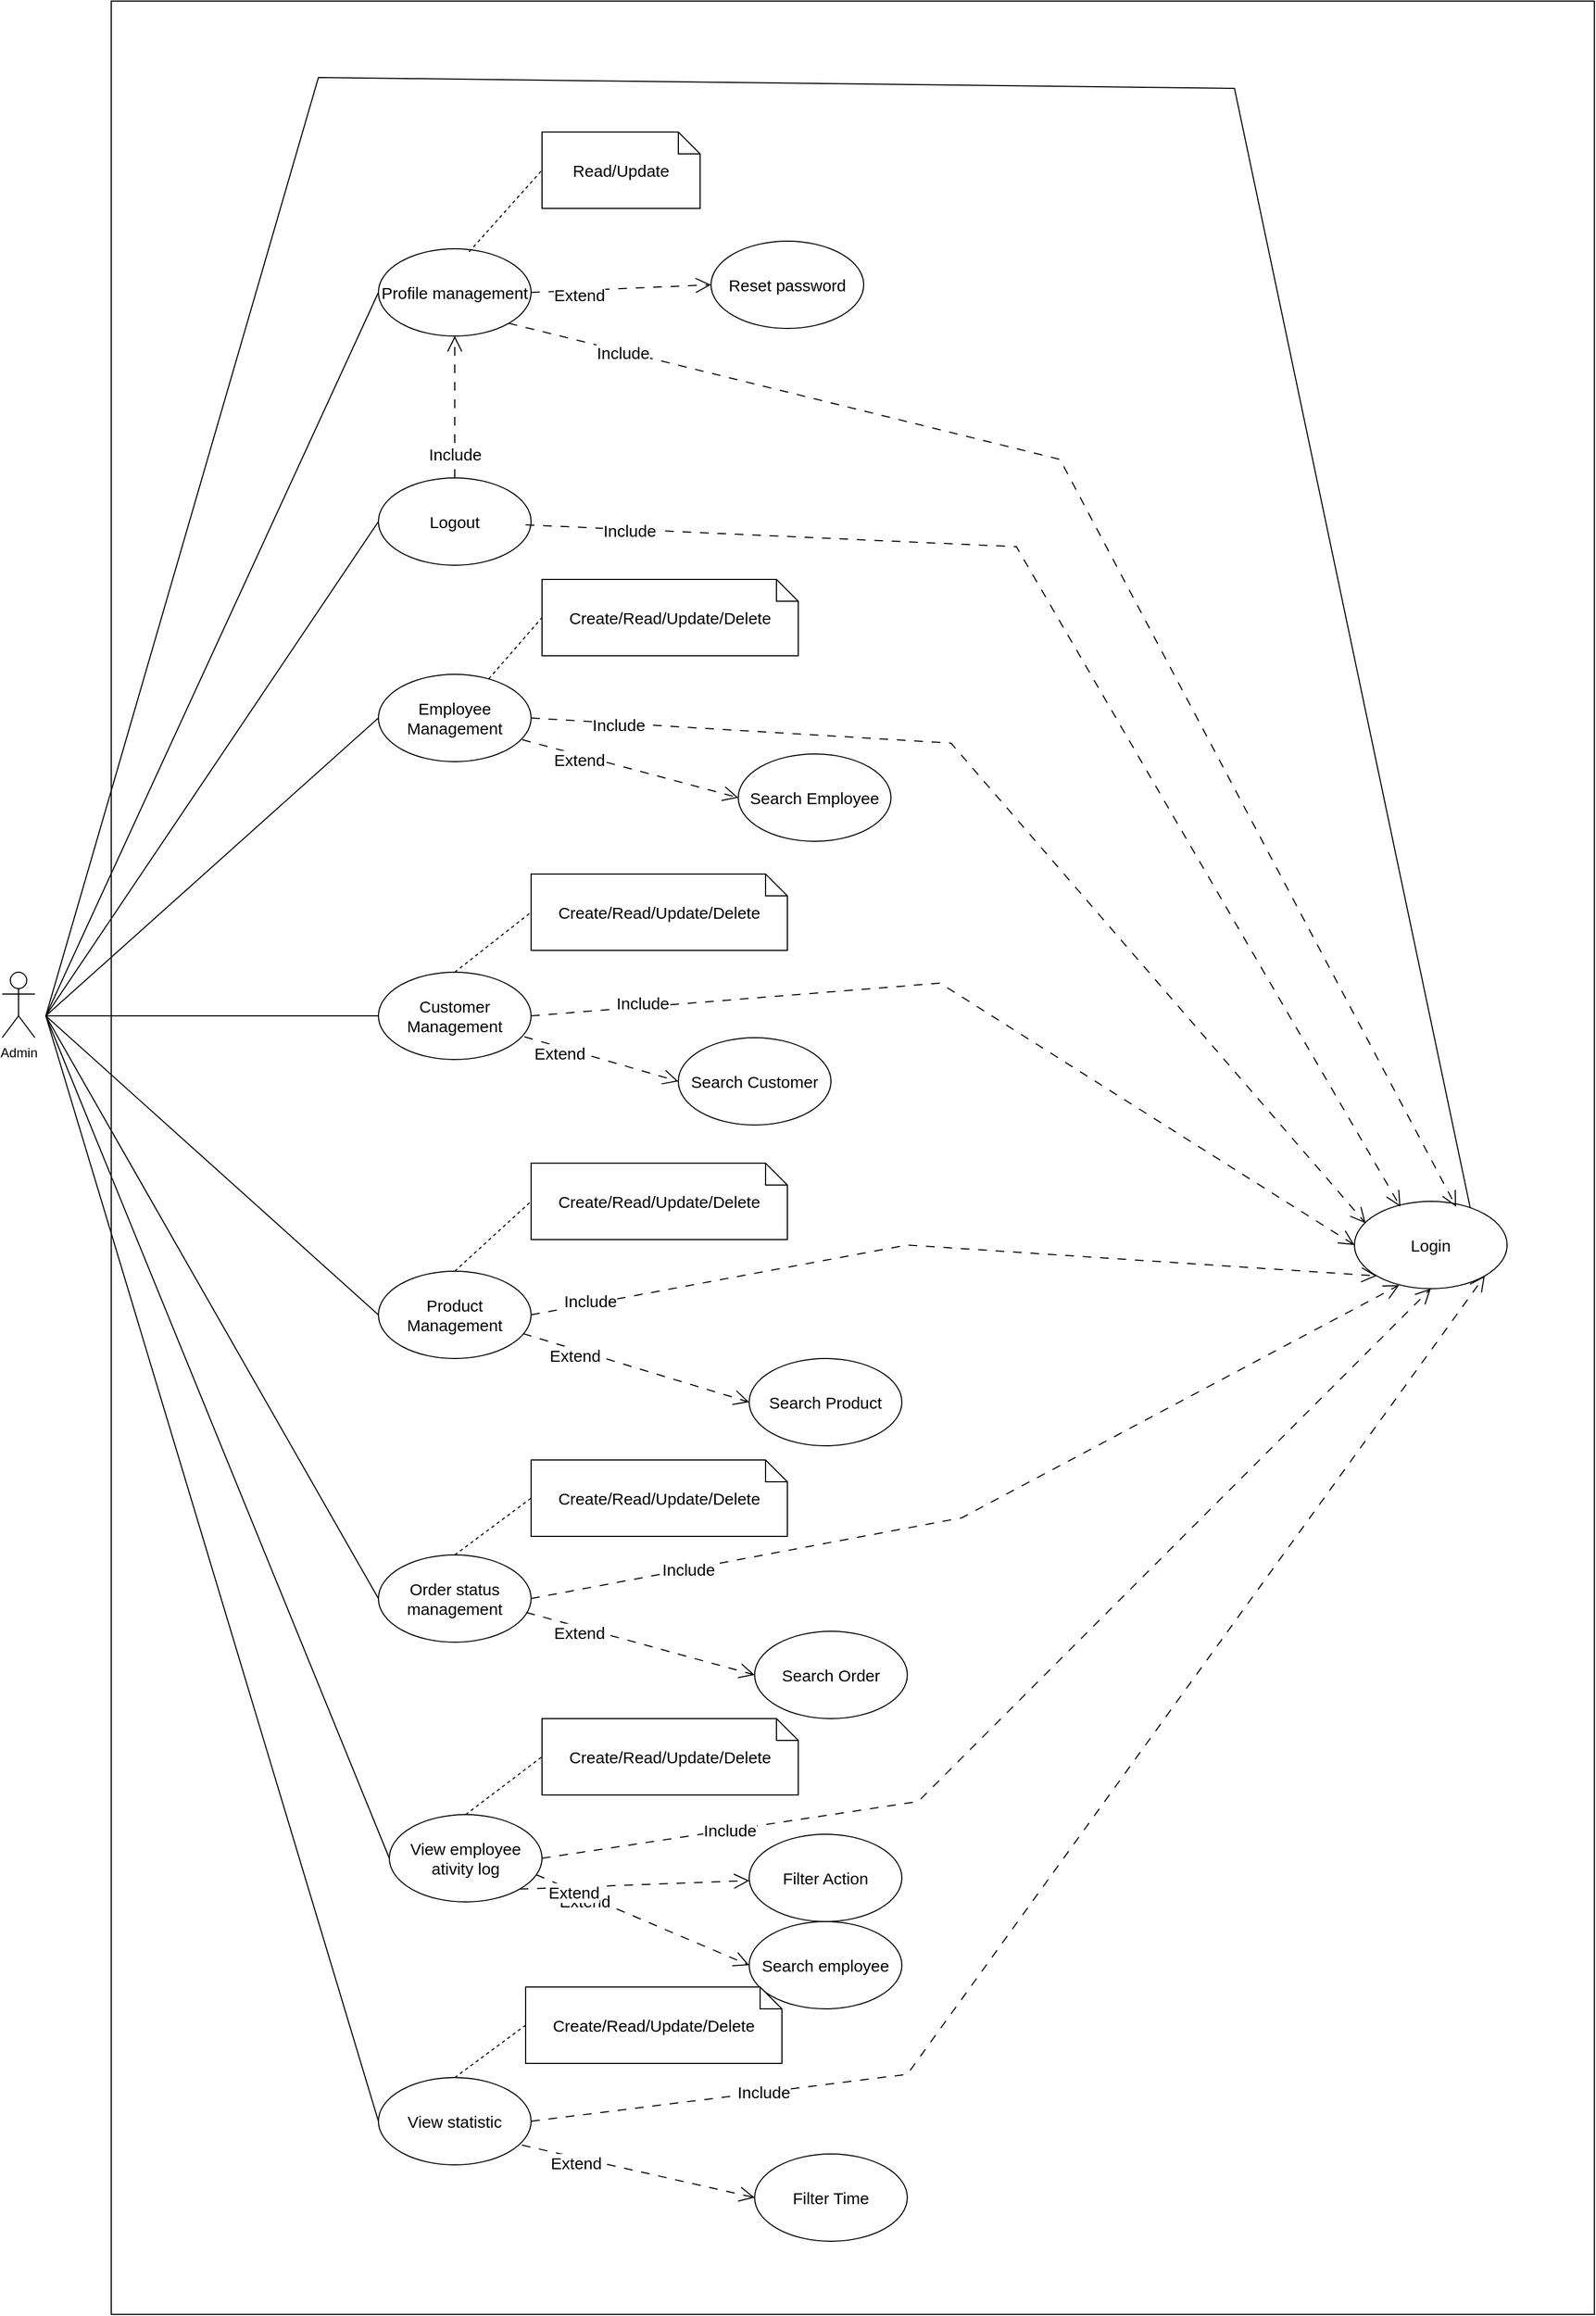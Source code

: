 <mxfile version="21.7.5" type="device">
  <diagram name="Page-1" id="RgLAFF6ZJAaMnFaq09OC">
    <mxGraphModel dx="3810" dy="2831" grid="1" gridSize="10" guides="1" tooltips="1" connect="1" arrows="1" fold="1" page="1" pageScale="1" pageWidth="850" pageHeight="1100" math="0" shadow="0">
      <root>
        <mxCell id="0" />
        <mxCell id="1" parent="0" />
        <mxCell id="H_iCGJk6flqgCGRjibaX-1" value="Admin" style="shape=umlActor;verticalLabelPosition=bottom;verticalAlign=top;html=1;outlineConnect=0;" parent="1" vertex="1">
          <mxGeometry y="850" width="30" height="60" as="geometry" />
        </mxCell>
        <mxCell id="H_iCGJk6flqgCGRjibaX-7" value="" style="rounded=0;whiteSpace=wrap;html=1;" parent="1" vertex="1">
          <mxGeometry x="100" y="-40" width="1360" height="2120" as="geometry" />
        </mxCell>
        <mxCell id="sXqsaNHskc1ETz0bK0rT-1" value="Login" style="ellipse;whiteSpace=wrap;html=1;fontSize=15;" parent="1" vertex="1">
          <mxGeometry x="1240" y="1060" width="140" height="80" as="geometry" />
        </mxCell>
        <mxCell id="sXqsaNHskc1ETz0bK0rT-8" value="Profile management" style="ellipse;whiteSpace=wrap;html=1;fontSize=15;" parent="1" vertex="1">
          <mxGeometry x="345" y="187" width="140" height="80" as="geometry" />
        </mxCell>
        <mxCell id="sXqsaNHskc1ETz0bK0rT-10" value="Reset password" style="ellipse;whiteSpace=wrap;html=1;fontSize=15;" parent="1" vertex="1">
          <mxGeometry x="650" y="180" width="140" height="80" as="geometry" />
        </mxCell>
        <mxCell id="sXqsaNHskc1ETz0bK0rT-13" value="Logout" style="ellipse;whiteSpace=wrap;html=1;fontSize=15;" parent="1" vertex="1">
          <mxGeometry x="345" y="397" width="140" height="80" as="geometry" />
        </mxCell>
        <mxCell id="sXqsaNHskc1ETz0bK0rT-29" value="Extend" style="endArrow=open;html=1;rounded=0;endFill=0;endSize=12;dashed=1;dashPattern=8 8;entryX=0;entryY=0.5;entryDx=0;entryDy=0;exitX=1;exitY=0.5;exitDx=0;exitDy=0;fontSize=15;" parent="1" source="sXqsaNHskc1ETz0bK0rT-8" target="sXqsaNHskc1ETz0bK0rT-10" edge="1">
          <mxGeometry x="-0.466" y="-4" width="50" height="50" relative="1" as="geometry">
            <mxPoint x="330" y="760" as="sourcePoint" />
            <mxPoint x="510" y="890" as="targetPoint" />
            <mxPoint as="offset" />
          </mxGeometry>
        </mxCell>
        <mxCell id="sXqsaNHskc1ETz0bK0rT-43" value="Include" style="endArrow=open;html=1;rounded=0;endFill=0;endSize=12;dashed=1;dashPattern=8 8;exitX=0.5;exitY=0;exitDx=0;exitDy=0;entryX=0.5;entryY=1;entryDx=0;entryDy=0;fontSize=15;" parent="1" source="sXqsaNHskc1ETz0bK0rT-13" target="sXqsaNHskc1ETz0bK0rT-8" edge="1">
          <mxGeometry x="-0.657" width="50" height="50" relative="1" as="geometry">
            <mxPoint x="410" y="1093" as="sourcePoint" />
            <mxPoint x="380" y="800" as="targetPoint" />
            <mxPoint as="offset" />
          </mxGeometry>
        </mxCell>
        <mxCell id="iFcjaP-xYrjOrHcfpw8k-7" value="Read/Update" style="shape=note;size=20;whiteSpace=wrap;html=1;fontSize=15;" parent="1" vertex="1">
          <mxGeometry x="495" y="80" width="145" height="70" as="geometry" />
        </mxCell>
        <mxCell id="iFcjaP-xYrjOrHcfpw8k-8" value="" style="endArrow=none;dashed=1;html=1;rounded=0;exitX=0.594;exitY=0.035;exitDx=0;exitDy=0;entryX=0;entryY=0.5;entryDx=0;entryDy=0;entryPerimeter=0;exitPerimeter=0;" parent="1" source="sXqsaNHskc1ETz0bK0rT-8" target="iFcjaP-xYrjOrHcfpw8k-7" edge="1">
          <mxGeometry width="50" height="50" relative="1" as="geometry">
            <mxPoint x="540" y="390" as="sourcePoint" />
            <mxPoint x="590" y="340" as="targetPoint" />
          </mxGeometry>
        </mxCell>
        <mxCell id="iFcjaP-xYrjOrHcfpw8k-11" value="Employee Management" style="ellipse;whiteSpace=wrap;html=1;fontSize=15;" parent="1" vertex="1">
          <mxGeometry x="345" y="577" width="140" height="80" as="geometry" />
        </mxCell>
        <mxCell id="iFcjaP-xYrjOrHcfpw8k-12" value="Customer Management" style="ellipse;whiteSpace=wrap;html=1;fontSize=15;" parent="1" vertex="1">
          <mxGeometry x="345" y="850" width="140" height="80" as="geometry" />
        </mxCell>
        <mxCell id="iFcjaP-xYrjOrHcfpw8k-13" value="Product Management" style="ellipse;whiteSpace=wrap;html=1;fontSize=15;" parent="1" vertex="1">
          <mxGeometry x="345" y="1124" width="140" height="80" as="geometry" />
        </mxCell>
        <mxCell id="iFcjaP-xYrjOrHcfpw8k-14" value="Order status management" style="ellipse;whiteSpace=wrap;html=1;fontSize=15;" parent="1" vertex="1">
          <mxGeometry x="345" y="1384" width="140" height="80" as="geometry" />
        </mxCell>
        <mxCell id="iFcjaP-xYrjOrHcfpw8k-15" value="View employee ativity log" style="ellipse;whiteSpace=wrap;html=1;fontSize=15;" parent="1" vertex="1">
          <mxGeometry x="355" y="1622" width="140" height="80" as="geometry" />
        </mxCell>
        <mxCell id="iFcjaP-xYrjOrHcfpw8k-16" value="View statistic" style="ellipse;whiteSpace=wrap;html=1;fontSize=15;" parent="1" vertex="1">
          <mxGeometry x="345" y="1863" width="140" height="80" as="geometry" />
        </mxCell>
        <mxCell id="iFcjaP-xYrjOrHcfpw8k-28" value="" style="endArrow=none;html=1;rounded=0;entryX=0;entryY=0.5;entryDx=0;entryDy=0;" parent="1" target="iFcjaP-xYrjOrHcfpw8k-11" edge="1">
          <mxGeometry width="50" height="50" relative="1" as="geometry">
            <mxPoint x="40" y="890" as="sourcePoint" />
            <mxPoint x="420" y="690" as="targetPoint" />
          </mxGeometry>
        </mxCell>
        <mxCell id="iFcjaP-xYrjOrHcfpw8k-29" value="" style="endArrow=none;html=1;rounded=0;entryX=0;entryY=0.5;entryDx=0;entryDy=0;" parent="1" target="iFcjaP-xYrjOrHcfpw8k-12" edge="1">
          <mxGeometry width="50" height="50" relative="1" as="geometry">
            <mxPoint x="40" y="890" as="sourcePoint" />
            <mxPoint x="200" y="627" as="targetPoint" />
          </mxGeometry>
        </mxCell>
        <mxCell id="iFcjaP-xYrjOrHcfpw8k-30" value="" style="endArrow=none;html=1;rounded=0;entryX=0;entryY=0.5;entryDx=0;entryDy=0;" parent="1" target="iFcjaP-xYrjOrHcfpw8k-13" edge="1">
          <mxGeometry width="50" height="50" relative="1" as="geometry">
            <mxPoint x="40" y="890" as="sourcePoint" />
            <mxPoint x="180" y="767" as="targetPoint" />
          </mxGeometry>
        </mxCell>
        <mxCell id="iFcjaP-xYrjOrHcfpw8k-31" value="" style="endArrow=none;html=1;rounded=0;entryX=0;entryY=0.5;entryDx=0;entryDy=0;" parent="1" target="iFcjaP-xYrjOrHcfpw8k-14" edge="1">
          <mxGeometry width="50" height="50" relative="1" as="geometry">
            <mxPoint x="40" y="890" as="sourcePoint" />
            <mxPoint x="200" y="827" as="targetPoint" />
          </mxGeometry>
        </mxCell>
        <mxCell id="iFcjaP-xYrjOrHcfpw8k-32" value="" style="endArrow=none;html=1;rounded=0;entryX=0;entryY=0.5;entryDx=0;entryDy=0;" parent="1" target="iFcjaP-xYrjOrHcfpw8k-15" edge="1">
          <mxGeometry width="50" height="50" relative="1" as="geometry">
            <mxPoint x="40" y="890" as="sourcePoint" />
            <mxPoint x="200" y="927" as="targetPoint" />
          </mxGeometry>
        </mxCell>
        <mxCell id="iFcjaP-xYrjOrHcfpw8k-33" value="" style="endArrow=none;html=1;rounded=0;entryX=0;entryY=0.5;entryDx=0;entryDy=0;" parent="1" target="iFcjaP-xYrjOrHcfpw8k-16" edge="1">
          <mxGeometry width="50" height="50" relative="1" as="geometry">
            <mxPoint x="40" y="890" as="sourcePoint" />
            <mxPoint x="200" y="1027" as="targetPoint" />
          </mxGeometry>
        </mxCell>
        <mxCell id="iFcjaP-xYrjOrHcfpw8k-35" value="Include" style="endArrow=open;html=1;rounded=0;endFill=0;endSize=12;dashed=1;dashPattern=8 8;exitX=1;exitY=0.5;exitDx=0;exitDy=0;fontSize=15;entryX=0.073;entryY=0.25;entryDx=0;entryDy=0;entryPerimeter=0;" parent="1" source="iFcjaP-xYrjOrHcfpw8k-11" target="sXqsaNHskc1ETz0bK0rT-1" edge="1">
          <mxGeometry x="-0.832" y="-1" width="50" height="50" relative="1" as="geometry">
            <mxPoint x="700" y="1155" as="sourcePoint" />
            <mxPoint x="1139.42" y="835.84" as="targetPoint" />
            <mxPoint x="-1" as="offset" />
            <Array as="points">
              <mxPoint x="870" y="640" />
            </Array>
          </mxGeometry>
        </mxCell>
        <mxCell id="iFcjaP-xYrjOrHcfpw8k-36" value="Include" style="endArrow=open;html=1;rounded=0;endFill=0;endSize=12;dashed=1;dashPattern=8 8;exitX=1;exitY=0.5;exitDx=0;exitDy=0;entryX=0;entryY=0.5;entryDx=0;entryDy=0;fontSize=15;" parent="1" source="iFcjaP-xYrjOrHcfpw8k-12" target="sXqsaNHskc1ETz0bK0rT-1" edge="1">
          <mxGeometry x="-0.752" y="4" width="50" height="50" relative="1" as="geometry">
            <mxPoint x="290" y="710" as="sourcePoint" />
            <mxPoint x="1125" y="860" as="targetPoint" />
            <mxPoint as="offset" />
            <Array as="points">
              <mxPoint x="860" y="860" />
            </Array>
          </mxGeometry>
        </mxCell>
        <mxCell id="iFcjaP-xYrjOrHcfpw8k-37" value="Include" style="endArrow=open;html=1;rounded=0;endFill=0;endSize=12;dashed=1;dashPattern=8 8;exitX=1;exitY=0.5;exitDx=0;exitDy=0;fontSize=15;entryX=0;entryY=1;entryDx=0;entryDy=0;" parent="1" source="iFcjaP-xYrjOrHcfpw8k-13" target="sXqsaNHskc1ETz0bK0rT-1" edge="1">
          <mxGeometry x="-0.86" y="3" width="50" height="50" relative="1" as="geometry">
            <mxPoint x="320" y="804" as="sourcePoint" />
            <mxPoint x="1128.22" y="870.56" as="targetPoint" />
            <mxPoint as="offset" />
            <Array as="points">
              <mxPoint x="830" y="1100" />
            </Array>
          </mxGeometry>
        </mxCell>
        <mxCell id="iFcjaP-xYrjOrHcfpw8k-38" value="Include" style="endArrow=open;html=1;rounded=0;endFill=0;endSize=12;dashed=1;dashPattern=8 8;exitX=1;exitY=0.5;exitDx=0;exitDy=0;fontSize=15;entryX=0.293;entryY=0.959;entryDx=0;entryDy=0;entryPerimeter=0;" parent="1" source="iFcjaP-xYrjOrHcfpw8k-14" target="sXqsaNHskc1ETz0bK0rT-1" edge="1">
          <mxGeometry x="-0.657" width="50" height="50" relative="1" as="geometry">
            <mxPoint x="330" y="897" as="sourcePoint" />
            <mxPoint x="1140.96" y="886" as="targetPoint" />
            <mxPoint as="offset" />
            <Array as="points">
              <mxPoint x="880" y="1350" />
            </Array>
          </mxGeometry>
        </mxCell>
        <mxCell id="iFcjaP-xYrjOrHcfpw8k-40" value="Include" style="endArrow=open;html=1;rounded=0;endFill=0;endSize=12;dashed=1;dashPattern=8 8;exitX=1;exitY=0.5;exitDx=0;exitDy=0;fontSize=15;entryX=0.5;entryY=1;entryDx=0;entryDy=0;" parent="1" source="iFcjaP-xYrjOrHcfpw8k-15" target="sXqsaNHskc1ETz0bK0rT-1" edge="1">
          <mxGeometry x="-0.657" width="50" height="50" relative="1" as="geometry">
            <mxPoint x="370" y="1004" as="sourcePoint" />
            <mxPoint x="1157.48" y="895.04" as="targetPoint" />
            <mxPoint as="offset" />
            <Array as="points">
              <mxPoint x="840" y="1610" />
            </Array>
          </mxGeometry>
        </mxCell>
        <mxCell id="iFcjaP-xYrjOrHcfpw8k-41" value="Include" style="endArrow=open;html=1;rounded=0;endFill=0;endSize=12;dashed=1;dashPattern=8 8;exitX=1;exitY=0.5;exitDx=0;exitDy=0;fontSize=15;entryX=1;entryY=1;entryDx=0;entryDy=0;" parent="1" source="iFcjaP-xYrjOrHcfpw8k-16" target="sXqsaNHskc1ETz0bK0rT-1" edge="1">
          <mxGeometry x="-0.657" width="50" height="50" relative="1" as="geometry">
            <mxPoint x="340" y="1027" as="sourcePoint" />
            <mxPoint x="1178.9" y="900.96" as="targetPoint" />
            <mxPoint as="offset" />
            <Array as="points">
              <mxPoint x="830" y="1860" />
            </Array>
          </mxGeometry>
        </mxCell>
        <mxCell id="aF5UOIuIdl0SDj_h38De-6" value="Search Employee" style="ellipse;whiteSpace=wrap;html=1;fontSize=15;" parent="1" vertex="1">
          <mxGeometry x="675" y="650" width="140" height="80" as="geometry" />
        </mxCell>
        <mxCell id="aF5UOIuIdl0SDj_h38De-7" value="Extend" style="endArrow=open;html=1;rounded=0;endFill=0;endSize=12;dashed=1;dashPattern=8 8;entryX=0;entryY=0.5;entryDx=0;entryDy=0;fontSize=15;exitX=0.942;exitY=0.749;exitDx=0;exitDy=0;exitPerimeter=0;" parent="1" source="iFcjaP-xYrjOrHcfpw8k-11" target="aF5UOIuIdl0SDj_h38De-6" edge="1">
          <mxGeometry x="-0.46" y="-4" width="50" height="50" relative="1" as="geometry">
            <mxPoint x="340" y="630" as="sourcePoint" />
            <mxPoint x="530" y="790" as="targetPoint" />
            <mxPoint as="offset" />
          </mxGeometry>
        </mxCell>
        <mxCell id="aF5UOIuIdl0SDj_h38De-9" value="Search Customer" style="ellipse;whiteSpace=wrap;html=1;fontSize=15;" parent="1" vertex="1">
          <mxGeometry x="620" y="910" width="140" height="80" as="geometry" />
        </mxCell>
        <mxCell id="aF5UOIuIdl0SDj_h38De-10" value="Extend" style="endArrow=open;html=1;rounded=0;endFill=0;endSize=12;dashed=1;dashPattern=8 8;entryX=0;entryY=0.5;entryDx=0;entryDy=0;fontSize=15;exitX=0.956;exitY=0.739;exitDx=0;exitDy=0;exitPerimeter=0;" parent="1" source="iFcjaP-xYrjOrHcfpw8k-12" target="aF5UOIuIdl0SDj_h38De-9" edge="1">
          <mxGeometry x="-0.528" y="-5" width="50" height="50" relative="1" as="geometry">
            <mxPoint x="270" y="840" as="sourcePoint" />
            <mxPoint x="460" y="913" as="targetPoint" />
            <mxPoint as="offset" />
          </mxGeometry>
        </mxCell>
        <mxCell id="aF5UOIuIdl0SDj_h38De-11" value="Search Product" style="ellipse;whiteSpace=wrap;html=1;fontSize=15;" parent="1" vertex="1">
          <mxGeometry x="685" y="1204" width="140" height="80" as="geometry" />
        </mxCell>
        <mxCell id="aF5UOIuIdl0SDj_h38De-12" value="Extend" style="endArrow=open;html=1;rounded=0;endFill=0;endSize=12;dashed=1;dashPattern=8 8;entryX=0;entryY=0.5;entryDx=0;entryDy=0;fontSize=15;exitX=0.947;exitY=0.715;exitDx=0;exitDy=0;exitPerimeter=0;" parent="1" source="iFcjaP-xYrjOrHcfpw8k-13" target="aF5UOIuIdl0SDj_h38De-11" edge="1">
          <mxGeometry x="-0.528" y="-5" width="50" height="50" relative="1" as="geometry">
            <mxPoint x="280" y="980" as="sourcePoint" />
            <mxPoint x="480" y="1090" as="targetPoint" />
            <mxPoint as="offset" />
          </mxGeometry>
        </mxCell>
        <mxCell id="aF5UOIuIdl0SDj_h38De-13" value="Search Order" style="ellipse;whiteSpace=wrap;html=1;fontSize=15;" parent="1" vertex="1">
          <mxGeometry x="690" y="1454" width="140" height="80" as="geometry" />
        </mxCell>
        <mxCell id="aF5UOIuIdl0SDj_h38De-14" value="Extend" style="endArrow=open;html=1;rounded=0;endFill=0;endSize=12;dashed=1;dashPattern=8 8;entryX=0;entryY=0.5;entryDx=0;entryDy=0;fontSize=15;exitX=0.969;exitY=0.659;exitDx=0;exitDy=0;exitPerimeter=0;" parent="1" source="iFcjaP-xYrjOrHcfpw8k-14" target="aF5UOIuIdl0SDj_h38De-13" edge="1">
          <mxGeometry x="-0.528" y="-5" width="50" height="50" relative="1" as="geometry">
            <mxPoint x="320" y="1080" as="sourcePoint" />
            <mxPoint x="520" y="1160" as="targetPoint" />
            <mxPoint as="offset" />
          </mxGeometry>
        </mxCell>
        <mxCell id="aF5UOIuIdl0SDj_h38De-15" value="Search employee" style="ellipse;whiteSpace=wrap;html=1;fontSize=15;" parent="1" vertex="1">
          <mxGeometry x="685" y="1720" width="140" height="80" as="geometry" />
        </mxCell>
        <mxCell id="aF5UOIuIdl0SDj_h38De-16" value="Filter Action" style="ellipse;whiteSpace=wrap;html=1;fontSize=15;" parent="1" vertex="1">
          <mxGeometry x="685" y="1640" width="140" height="80" as="geometry" />
        </mxCell>
        <mxCell id="aF5UOIuIdl0SDj_h38De-17" value="Extend" style="endArrow=open;html=1;rounded=0;endFill=0;endSize=12;dashed=1;dashPattern=8 8;entryX=0;entryY=0.5;entryDx=0;entryDy=0;fontSize=15;exitX=0.963;exitY=0.689;exitDx=0;exitDy=0;exitPerimeter=0;" parent="1" source="iFcjaP-xYrjOrHcfpw8k-15" target="aF5UOIuIdl0SDj_h38De-15" edge="1">
          <mxGeometry x="-0.528" y="-5" width="50" height="50" relative="1" as="geometry">
            <mxPoint x="350" y="1310" as="sourcePoint" />
            <mxPoint x="555" y="1380" as="targetPoint" />
            <mxPoint as="offset" />
          </mxGeometry>
        </mxCell>
        <mxCell id="aF5UOIuIdl0SDj_h38De-18" value="Extend" style="endArrow=open;html=1;rounded=0;endFill=0;endSize=12;dashed=1;dashPattern=8 8;fontSize=15;exitX=1;exitY=1;exitDx=0;exitDy=0;" parent="1" source="iFcjaP-xYrjOrHcfpw8k-15" target="aF5UOIuIdl0SDj_h38De-16" edge="1">
          <mxGeometry x="-0.528" y="-5" width="50" height="50" relative="1" as="geometry">
            <mxPoint x="340" y="1220" as="sourcePoint" />
            <mxPoint x="525" y="1350" as="targetPoint" />
            <mxPoint as="offset" />
          </mxGeometry>
        </mxCell>
        <mxCell id="aF5UOIuIdl0SDj_h38De-19" value="Filter Time" style="ellipse;whiteSpace=wrap;html=1;fontSize=15;" parent="1" vertex="1">
          <mxGeometry x="690" y="1933" width="140" height="80" as="geometry" />
        </mxCell>
        <mxCell id="aF5UOIuIdl0SDj_h38De-20" value="Extend" style="endArrow=open;html=1;rounded=0;endFill=0;endSize=12;dashed=1;dashPattern=8 8;fontSize=15;exitX=0.94;exitY=0.774;exitDx=0;exitDy=0;entryX=0;entryY=0.5;entryDx=0;entryDy=0;exitPerimeter=0;" parent="1" source="iFcjaP-xYrjOrHcfpw8k-16" target="aF5UOIuIdl0SDj_h38De-19" edge="1">
          <mxGeometry x="-0.528" y="-5" width="50" height="50" relative="1" as="geometry">
            <mxPoint x="295" y="1552" as="sourcePoint" />
            <mxPoint x="520" y="1650" as="targetPoint" />
            <mxPoint as="offset" />
          </mxGeometry>
        </mxCell>
        <mxCell id="aF5UOIuIdl0SDj_h38De-22" value="" style="endArrow=none;html=1;rounded=0;entryX=0;entryY=0.5;entryDx=0;entryDy=0;" parent="1" target="sXqsaNHskc1ETz0bK0rT-8" edge="1">
          <mxGeometry width="50" height="50" relative="1" as="geometry">
            <mxPoint x="40" y="890" as="sourcePoint" />
            <mxPoint x="200" y="90" as="targetPoint" />
          </mxGeometry>
        </mxCell>
        <mxCell id="aF5UOIuIdl0SDj_h38De-23" value="" style="endArrow=none;html=1;rounded=0;entryX=0;entryY=0.5;entryDx=0;entryDy=0;" parent="1" target="sXqsaNHskc1ETz0bK0rT-13" edge="1">
          <mxGeometry width="50" height="50" relative="1" as="geometry">
            <mxPoint x="40" y="890" as="sourcePoint" />
            <mxPoint x="200" y="237" as="targetPoint" />
          </mxGeometry>
        </mxCell>
        <mxCell id="aF5UOIuIdl0SDj_h38De-36" value="Include" style="endArrow=open;html=1;rounded=0;endFill=0;endSize=12;dashed=1;dashPattern=8 8;exitX=1;exitY=1;exitDx=0;exitDy=0;fontSize=15;entryX=0.666;entryY=0.061;entryDx=0;entryDy=0;entryPerimeter=0;" parent="1" source="sXqsaNHskc1ETz0bK0rT-8" target="sXqsaNHskc1ETz0bK0rT-1" edge="1">
          <mxGeometry x="-0.832" y="-1" width="50" height="50" relative="1" as="geometry">
            <mxPoint x="660" y="307" as="sourcePoint" />
            <mxPoint x="1343" y="513" as="targetPoint" />
            <mxPoint x="-1" as="offset" />
            <Array as="points">
              <mxPoint x="970" y="380" />
            </Array>
          </mxGeometry>
        </mxCell>
        <mxCell id="aF5UOIuIdl0SDj_h38De-37" value="Include" style="endArrow=open;html=1;rounded=0;endFill=0;endSize=12;dashed=1;dashPattern=8 8;fontSize=15;entryX=0.301;entryY=0.061;entryDx=0;entryDy=0;entryPerimeter=0;" parent="1" target="sXqsaNHskc1ETz0bK0rT-1" edge="1">
          <mxGeometry x="-0.832" y="-1" width="50" height="50" relative="1" as="geometry">
            <mxPoint x="480" y="440" as="sourcePoint" />
            <mxPoint x="1540" y="805" as="targetPoint" />
            <mxPoint x="-1" as="offset" />
            <Array as="points">
              <mxPoint x="930" y="460" />
            </Array>
          </mxGeometry>
        </mxCell>
        <mxCell id="aF5UOIuIdl0SDj_h38De-39" value="" style="endArrow=none;html=1;rounded=0;entryX=0.758;entryY=0.071;entryDx=0;entryDy=0;entryPerimeter=0;" parent="1" target="sXqsaNHskc1ETz0bK0rT-1" edge="1">
          <mxGeometry width="50" height="50" relative="1" as="geometry">
            <mxPoint x="40" y="890" as="sourcePoint" />
            <mxPoint x="760" y="510" as="targetPoint" />
            <Array as="points">
              <mxPoint x="290" y="30" />
              <mxPoint x="1130" y="40" />
            </Array>
          </mxGeometry>
        </mxCell>
        <mxCell id="1fJ8eYfrGRemQdXwZB7R-1" value="Create/Read/Update/Delete" style="shape=note;size=20;whiteSpace=wrap;html=1;fontSize=15;" vertex="1" parent="1">
          <mxGeometry x="495" y="490" width="235" height="70" as="geometry" />
        </mxCell>
        <mxCell id="1fJ8eYfrGRemQdXwZB7R-2" value="" style="endArrow=none;dashed=1;html=1;rounded=0;entryX=0;entryY=0.5;entryDx=0;entryDy=0;entryPerimeter=0;" edge="1" parent="1" source="iFcjaP-xYrjOrHcfpw8k-11" target="1fJ8eYfrGRemQdXwZB7R-1">
          <mxGeometry width="50" height="50" relative="1" as="geometry">
            <mxPoint x="310" y="625" as="sourcePoint" />
            <mxPoint x="377" y="550" as="targetPoint" />
          </mxGeometry>
        </mxCell>
        <mxCell id="1fJ8eYfrGRemQdXwZB7R-3" value="" style="endArrow=none;dashed=1;html=1;rounded=0;entryX=0;entryY=0.5;entryDx=0;entryDy=0;entryPerimeter=0;exitX=0.5;exitY=0;exitDx=0;exitDy=0;" edge="1" parent="1" source="iFcjaP-xYrjOrHcfpw8k-12" target="1fJ8eYfrGRemQdXwZB7R-5">
          <mxGeometry width="50" height="50" relative="1" as="geometry">
            <mxPoint x="355" y="689.65" as="sourcePoint" />
            <mxPoint x="-1.0" y="459.997" as="targetPoint" />
          </mxGeometry>
        </mxCell>
        <mxCell id="1fJ8eYfrGRemQdXwZB7R-5" value="Create/Read/Update/Delete" style="shape=note;size=20;whiteSpace=wrap;html=1;fontSize=15;" vertex="1" parent="1">
          <mxGeometry x="485" y="760" width="235" height="70" as="geometry" />
        </mxCell>
        <mxCell id="1fJ8eYfrGRemQdXwZB7R-6" value="Create/Read/Update/Delete" style="shape=note;size=20;whiteSpace=wrap;html=1;fontSize=15;" vertex="1" parent="1">
          <mxGeometry x="485" y="1025" width="235" height="70" as="geometry" />
        </mxCell>
        <mxCell id="1fJ8eYfrGRemQdXwZB7R-7" value="" style="endArrow=none;dashed=1;html=1;rounded=0;entryX=0;entryY=0.5;entryDx=0;entryDy=0;entryPerimeter=0;exitX=0.5;exitY=0;exitDx=0;exitDy=0;" edge="1" parent="1" source="iFcjaP-xYrjOrHcfpw8k-13" target="1fJ8eYfrGRemQdXwZB7R-6">
          <mxGeometry width="50" height="50" relative="1" as="geometry">
            <mxPoint x="390" y="1045" as="sourcePoint" />
            <mxPoint x="460" y="990" as="targetPoint" />
          </mxGeometry>
        </mxCell>
        <mxCell id="1fJ8eYfrGRemQdXwZB7R-8" value="Create/Read/Update/Delete" style="shape=note;size=20;whiteSpace=wrap;html=1;fontSize=15;" vertex="1" parent="1">
          <mxGeometry x="485" y="1297" width="235" height="70" as="geometry" />
        </mxCell>
        <mxCell id="1fJ8eYfrGRemQdXwZB7R-13" value="" style="endArrow=none;dashed=1;html=1;rounded=0;entryX=0;entryY=0.5;entryDx=0;entryDy=0;entryPerimeter=0;exitX=0.5;exitY=0;exitDx=0;exitDy=0;" edge="1" parent="1" source="iFcjaP-xYrjOrHcfpw8k-14" target="1fJ8eYfrGRemQdXwZB7R-8">
          <mxGeometry width="50" height="50" relative="1" as="geometry">
            <mxPoint x="375" y="1320" as="sourcePoint" />
            <mxPoint x="425" y="1270" as="targetPoint" />
          </mxGeometry>
        </mxCell>
        <mxCell id="1fJ8eYfrGRemQdXwZB7R-14" value="Create/Read/Update/Delete" style="shape=note;size=20;whiteSpace=wrap;html=1;fontSize=15;" vertex="1" parent="1">
          <mxGeometry x="495" y="1534" width="235" height="70" as="geometry" />
        </mxCell>
        <mxCell id="1fJ8eYfrGRemQdXwZB7R-15" value="" style="endArrow=none;dashed=1;html=1;rounded=0;entryX=0;entryY=0.5;entryDx=0;entryDy=0;entryPerimeter=0;exitX=0.5;exitY=0;exitDx=0;exitDy=0;" edge="1" parent="1" source="iFcjaP-xYrjOrHcfpw8k-15" target="1fJ8eYfrGRemQdXwZB7R-14">
          <mxGeometry width="50" height="50" relative="1" as="geometry">
            <mxPoint x="390" y="1612" as="sourcePoint" />
            <mxPoint x="460" y="1560" as="targetPoint" />
          </mxGeometry>
        </mxCell>
        <mxCell id="1fJ8eYfrGRemQdXwZB7R-16" value="Create/Read/Update/Delete" style="shape=note;size=20;whiteSpace=wrap;html=1;fontSize=15;" vertex="1" parent="1">
          <mxGeometry x="480" y="1780" width="235" height="70" as="geometry" />
        </mxCell>
        <mxCell id="1fJ8eYfrGRemQdXwZB7R-17" value="" style="endArrow=none;dashed=1;html=1;rounded=0;entryX=0;entryY=0.5;entryDx=0;entryDy=0;entryPerimeter=0;exitX=0.5;exitY=0;exitDx=0;exitDy=0;" edge="1" parent="1" source="iFcjaP-xYrjOrHcfpw8k-16" target="1fJ8eYfrGRemQdXwZB7R-16">
          <mxGeometry width="50" height="50" relative="1" as="geometry">
            <mxPoint x="370" y="1833" as="sourcePoint" />
            <mxPoint x="440" y="1780" as="targetPoint" />
          </mxGeometry>
        </mxCell>
      </root>
    </mxGraphModel>
  </diagram>
</mxfile>
